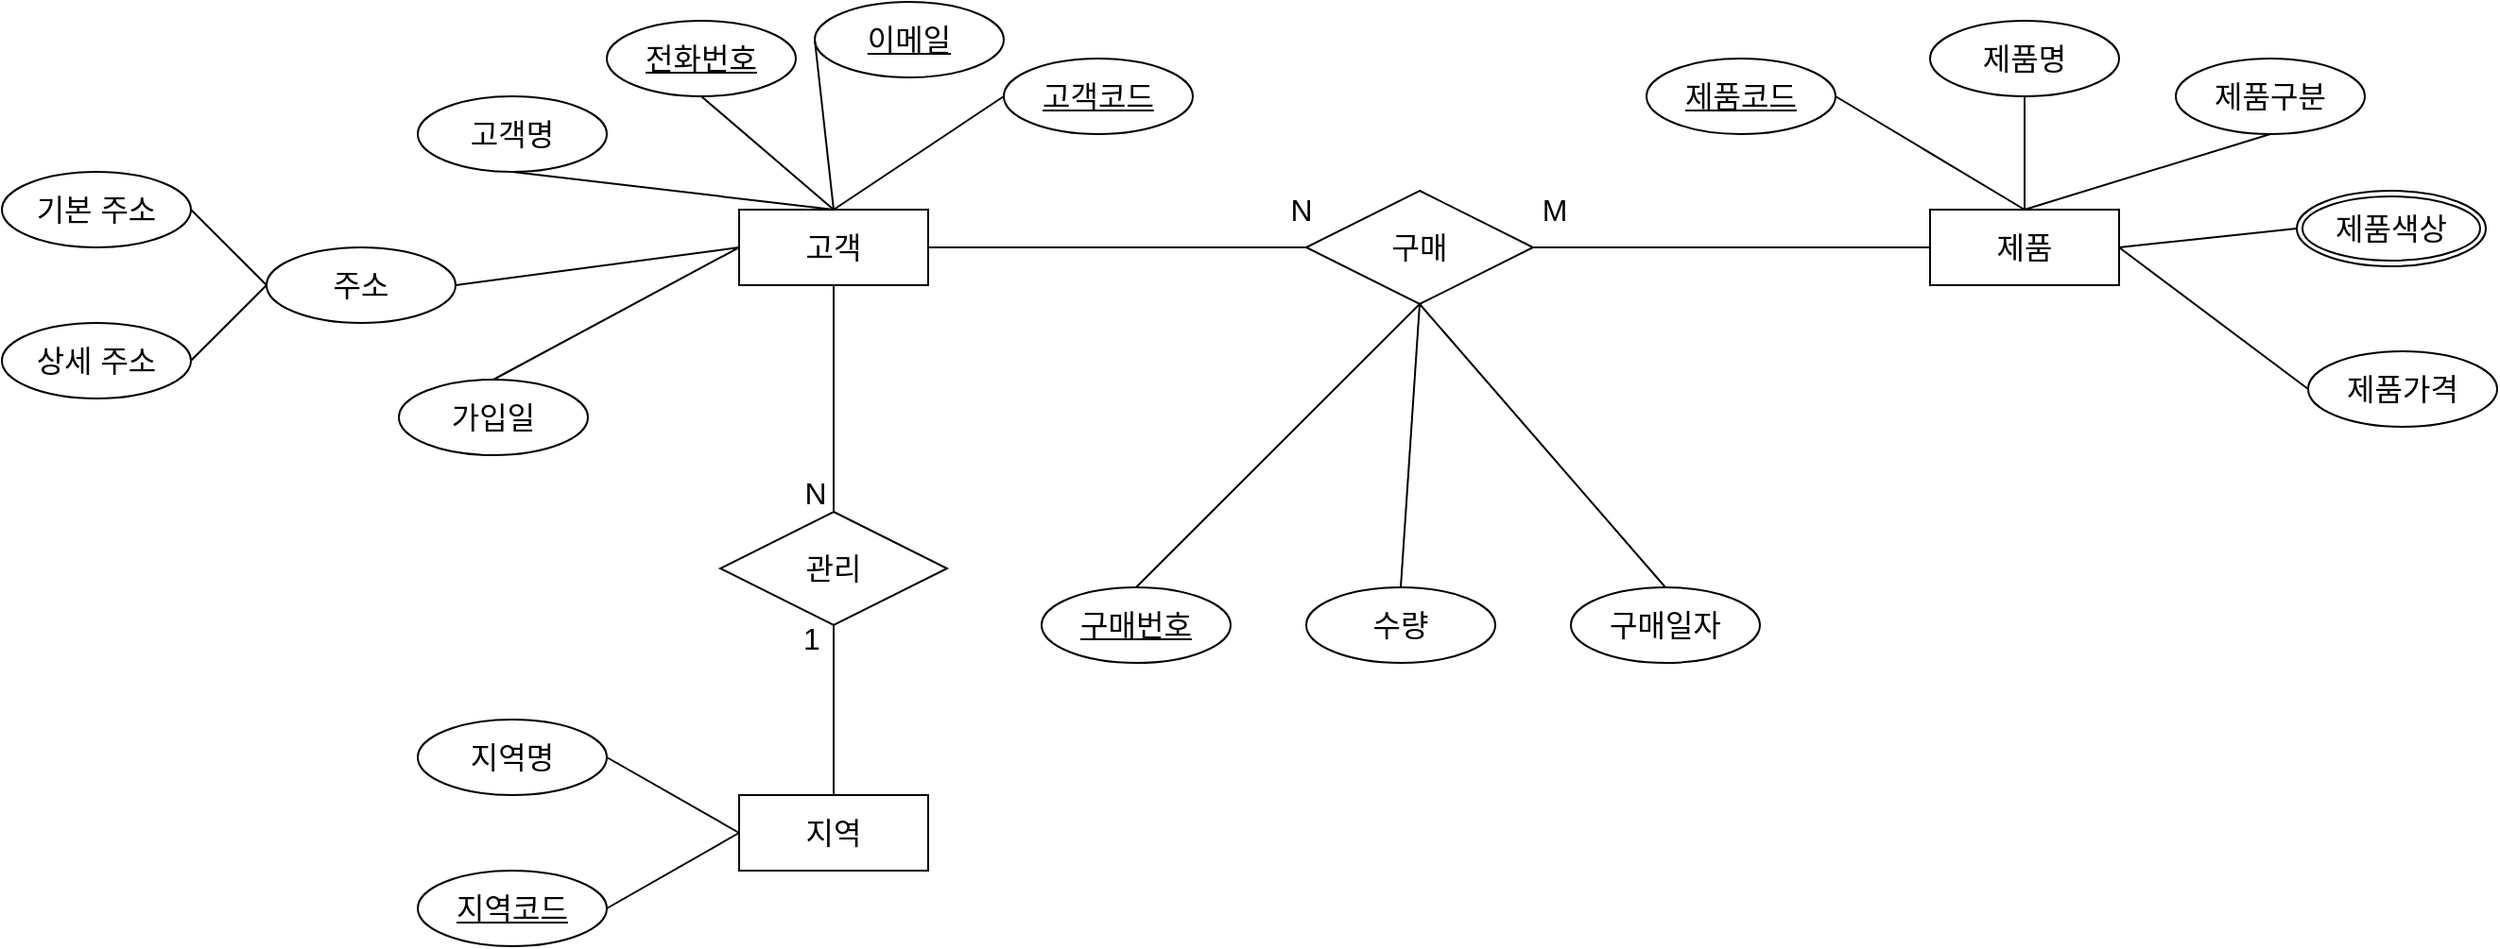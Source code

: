 <mxfile version="23.0.2" type="github" pages="2">
  <diagram name="페이지-1" id="O5PY1F7fl65tvwcmvBG5">
    <mxGraphModel dx="1409" dy="571" grid="1" gridSize="10" guides="1" tooltips="1" connect="1" arrows="1" fold="1" page="1" pageScale="1" pageWidth="827" pageHeight="1169" math="0" shadow="0">
      <root>
        <mxCell id="0" />
        <mxCell id="1" parent="0" />
        <mxCell id="8FDkT7Y1iTwKW1X2qY_I-3" value="고객" style="whiteSpace=wrap;html=1;align=center;fontSize=16;" vertex="1" parent="1">
          <mxGeometry x="-410" y="310" width="100" height="40" as="geometry" />
        </mxCell>
        <mxCell id="8FDkT7Y1iTwKW1X2qY_I-4" value="고객명" style="ellipse;whiteSpace=wrap;html=1;align=center;fontSize=16;" vertex="1" parent="1">
          <mxGeometry x="-580" y="250" width="100" height="40" as="geometry" />
        </mxCell>
        <mxCell id="8FDkT7Y1iTwKW1X2qY_I-5" value="" style="endArrow=none;html=1;rounded=0;fontSize=12;startSize=8;endSize=8;curved=1;entryX=0.5;entryY=0;entryDx=0;entryDy=0;exitX=0.5;exitY=1;exitDx=0;exitDy=0;" edge="1" parent="1" source="8FDkT7Y1iTwKW1X2qY_I-4" target="8FDkT7Y1iTwKW1X2qY_I-3">
          <mxGeometry relative="1" as="geometry">
            <mxPoint x="-560" y="330" as="sourcePoint" />
            <mxPoint x="-400" y="330" as="targetPoint" />
          </mxGeometry>
        </mxCell>
        <mxCell id="8FDkT7Y1iTwKW1X2qY_I-6" value="전화번호" style="ellipse;whiteSpace=wrap;html=1;align=center;fontStyle=4;fontSize=16;" vertex="1" parent="1">
          <mxGeometry x="-480" y="210" width="100" height="40" as="geometry" />
        </mxCell>
        <mxCell id="8FDkT7Y1iTwKW1X2qY_I-7" value="" style="endArrow=none;html=1;rounded=0;fontSize=12;startSize=8;endSize=8;curved=1;entryX=0.5;entryY=0;entryDx=0;entryDy=0;exitX=0.5;exitY=1;exitDx=0;exitDy=0;" edge="1" parent="1" source="8FDkT7Y1iTwKW1X2qY_I-6" target="8FDkT7Y1iTwKW1X2qY_I-3">
          <mxGeometry relative="1" as="geometry">
            <mxPoint x="-490" y="280" as="sourcePoint" />
            <mxPoint x="-400" y="320" as="targetPoint" />
          </mxGeometry>
        </mxCell>
        <mxCell id="8FDkT7Y1iTwKW1X2qY_I-8" value="이메일" style="ellipse;whiteSpace=wrap;html=1;align=center;fontStyle=4;fontSize=16;" vertex="1" parent="1">
          <mxGeometry x="-370" y="200" width="100" height="40" as="geometry" />
        </mxCell>
        <mxCell id="8FDkT7Y1iTwKW1X2qY_I-9" value="" style="endArrow=none;html=1;rounded=0;fontSize=12;startSize=8;endSize=8;curved=1;exitX=0;exitY=0.5;exitDx=0;exitDy=0;" edge="1" parent="1" source="8FDkT7Y1iTwKW1X2qY_I-8">
          <mxGeometry relative="1" as="geometry">
            <mxPoint x="-200" y="280" as="sourcePoint" />
            <mxPoint x="-360" y="310" as="targetPoint" />
          </mxGeometry>
        </mxCell>
        <mxCell id="8FDkT7Y1iTwKW1X2qY_I-10" value="고객코드" style="ellipse;whiteSpace=wrap;html=1;align=center;fontStyle=4;fontSize=16;" vertex="1" parent="1">
          <mxGeometry x="-270" y="230" width="100" height="40" as="geometry" />
        </mxCell>
        <mxCell id="8FDkT7Y1iTwKW1X2qY_I-11" value="" style="endArrow=none;html=1;rounded=0;fontSize=12;startSize=8;endSize=8;curved=1;exitX=0;exitY=0.5;exitDx=0;exitDy=0;entryX=0.5;entryY=0;entryDx=0;entryDy=0;" edge="1" parent="1" source="8FDkT7Y1iTwKW1X2qY_I-10" target="8FDkT7Y1iTwKW1X2qY_I-3">
          <mxGeometry relative="1" as="geometry">
            <mxPoint x="-360" y="230" as="sourcePoint" />
            <mxPoint x="-350" y="320" as="targetPoint" />
          </mxGeometry>
        </mxCell>
        <mxCell id="8FDkT7Y1iTwKW1X2qY_I-13" value="주소" style="ellipse;whiteSpace=wrap;html=1;align=center;fontSize=16;" vertex="1" parent="1">
          <mxGeometry x="-660" y="330" width="100" height="40" as="geometry" />
        </mxCell>
        <mxCell id="8FDkT7Y1iTwKW1X2qY_I-14" value="기본 주소" style="ellipse;whiteSpace=wrap;html=1;align=center;fontSize=16;" vertex="1" parent="1">
          <mxGeometry x="-800" y="290" width="100" height="40" as="geometry" />
        </mxCell>
        <mxCell id="8FDkT7Y1iTwKW1X2qY_I-15" value="상세 주소" style="ellipse;whiteSpace=wrap;html=1;align=center;fontSize=16;" vertex="1" parent="1">
          <mxGeometry x="-800" y="370" width="100" height="40" as="geometry" />
        </mxCell>
        <mxCell id="8FDkT7Y1iTwKW1X2qY_I-17" value="" style="endArrow=none;html=1;rounded=0;fontSize=12;startSize=8;endSize=8;curved=1;exitX=1;exitY=0.5;exitDx=0;exitDy=0;entryX=0;entryY=0.5;entryDx=0;entryDy=0;" edge="1" parent="1" source="8FDkT7Y1iTwKW1X2qY_I-13" target="8FDkT7Y1iTwKW1X2qY_I-3">
          <mxGeometry relative="1" as="geometry">
            <mxPoint x="-580" y="310" as="sourcePoint" />
            <mxPoint x="-410" y="330" as="targetPoint" />
          </mxGeometry>
        </mxCell>
        <mxCell id="8FDkT7Y1iTwKW1X2qY_I-18" value="" style="endArrow=none;html=1;rounded=0;fontSize=12;startSize=8;endSize=8;curved=1;entryX=0;entryY=0.5;entryDx=0;entryDy=0;exitX=1;exitY=0.5;exitDx=0;exitDy=0;" edge="1" parent="1" source="8FDkT7Y1iTwKW1X2qY_I-14" target="8FDkT7Y1iTwKW1X2qY_I-13">
          <mxGeometry relative="1" as="geometry">
            <mxPoint x="-740" y="300" as="sourcePoint" />
            <mxPoint x="-570" y="320" as="targetPoint" />
          </mxGeometry>
        </mxCell>
        <mxCell id="8FDkT7Y1iTwKW1X2qY_I-19" value="" style="endArrow=none;html=1;rounded=0;fontSize=12;startSize=8;endSize=8;curved=1;entryX=0;entryY=0.5;entryDx=0;entryDy=0;exitX=1;exitY=0.5;exitDx=0;exitDy=0;" edge="1" parent="1" source="8FDkT7Y1iTwKW1X2qY_I-15" target="8FDkT7Y1iTwKW1X2qY_I-13">
          <mxGeometry relative="1" as="geometry">
            <mxPoint x="-655" y="430" as="sourcePoint" />
            <mxPoint x="-485" y="450" as="targetPoint" />
          </mxGeometry>
        </mxCell>
        <mxCell id="8FDkT7Y1iTwKW1X2qY_I-21" value="가입일" style="ellipse;whiteSpace=wrap;html=1;align=center;fontSize=16;" vertex="1" parent="1">
          <mxGeometry x="-590" y="400" width="100" height="40" as="geometry" />
        </mxCell>
        <mxCell id="8FDkT7Y1iTwKW1X2qY_I-22" value="" style="endArrow=none;html=1;rounded=0;fontSize=12;startSize=8;endSize=8;curved=1;entryX=0;entryY=0.5;entryDx=0;entryDy=0;exitX=0.5;exitY=0;exitDx=0;exitDy=0;" edge="1" parent="1" source="8FDkT7Y1iTwKW1X2qY_I-21" target="8FDkT7Y1iTwKW1X2qY_I-3">
          <mxGeometry relative="1" as="geometry">
            <mxPoint x="-396" y="400" as="sourcePoint" />
            <mxPoint x="-356" y="360" as="targetPoint" />
          </mxGeometry>
        </mxCell>
        <mxCell id="8FDkT7Y1iTwKW1X2qY_I-24" value="" style="endArrow=none;html=1;rounded=0;fontSize=12;startSize=8;endSize=8;curved=1;entryX=0.5;entryY=1;entryDx=0;entryDy=0;exitX=0.5;exitY=0;exitDx=0;exitDy=0;" edge="1" parent="1" source="8FDkT7Y1iTwKW1X2qY_I-25" target="8FDkT7Y1iTwKW1X2qY_I-42">
          <mxGeometry relative="1" as="geometry">
            <mxPoint x="-490" y="480" as="sourcePoint" />
            <mxPoint x="-234" y="320" as="targetPoint" />
          </mxGeometry>
        </mxCell>
        <mxCell id="8FDkT7Y1iTwKW1X2qY_I-25" value="지역" style="whiteSpace=wrap;html=1;align=center;fontSize=16;" vertex="1" parent="1">
          <mxGeometry x="-410" y="620" width="100" height="40" as="geometry" />
        </mxCell>
        <mxCell id="8FDkT7Y1iTwKW1X2qY_I-26" value="지역명" style="ellipse;whiteSpace=wrap;html=1;align=center;fontSize=16;" vertex="1" parent="1">
          <mxGeometry x="-580" y="580" width="100" height="40" as="geometry" />
        </mxCell>
        <mxCell id="8FDkT7Y1iTwKW1X2qY_I-28" value="" style="endArrow=none;html=1;rounded=0;fontSize=12;startSize=8;endSize=8;curved=1;exitX=1;exitY=0.5;exitDx=0;exitDy=0;entryX=0;entryY=0.5;entryDx=0;entryDy=0;" edge="1" parent="1" source="8FDkT7Y1iTwKW1X2qY_I-26" target="8FDkT7Y1iTwKW1X2qY_I-25">
          <mxGeometry relative="1" as="geometry">
            <mxPoint x="-326" y="570" as="sourcePoint" />
            <mxPoint x="-176" y="550" as="targetPoint" />
          </mxGeometry>
        </mxCell>
        <mxCell id="8FDkT7Y1iTwKW1X2qY_I-29" value="" style="endArrow=none;html=1;rounded=0;fontSize=12;startSize=8;endSize=8;curved=1;exitX=1;exitY=0.5;exitDx=0;exitDy=0;entryX=0;entryY=0.5;entryDx=0;entryDy=0;" edge="1" parent="1" source="8FDkT7Y1iTwKW1X2qY_I-30" target="8FDkT7Y1iTwKW1X2qY_I-25">
          <mxGeometry relative="1" as="geometry">
            <mxPoint x="-330" y="670" as="sourcePoint" />
            <mxPoint x="-160" y="660" as="targetPoint" />
          </mxGeometry>
        </mxCell>
        <mxCell id="8FDkT7Y1iTwKW1X2qY_I-30" value="지역코드" style="ellipse;whiteSpace=wrap;html=1;align=center;fontStyle=4;fontSize=16;" vertex="1" parent="1">
          <mxGeometry x="-580" y="660" width="100" height="40" as="geometry" />
        </mxCell>
        <mxCell id="8FDkT7Y1iTwKW1X2qY_I-32" value="제품명" style="ellipse;whiteSpace=wrap;html=1;align=center;fontSize=16;" vertex="1" parent="1">
          <mxGeometry x="220" y="210" width="100" height="40" as="geometry" />
        </mxCell>
        <mxCell id="8FDkT7Y1iTwKW1X2qY_I-33" value="" style="endArrow=none;html=1;rounded=0;fontSize=12;startSize=8;endSize=8;curved=1;exitX=0.5;exitY=1;exitDx=0;exitDy=0;entryX=0.5;entryY=0;entryDx=0;entryDy=0;" edge="1" parent="1" source="8FDkT7Y1iTwKW1X2qY_I-32" target="8FDkT7Y1iTwKW1X2qY_I-31">
          <mxGeometry relative="1" as="geometry">
            <mxPoint x="230" y="295" as="sourcePoint" />
            <mxPoint x="260" y="355" as="targetPoint" />
          </mxGeometry>
        </mxCell>
        <mxCell id="8FDkT7Y1iTwKW1X2qY_I-35" value="제품코드" style="ellipse;whiteSpace=wrap;html=1;align=center;fontStyle=4;fontSize=16;" vertex="1" parent="1">
          <mxGeometry x="70" y="230" width="100" height="40" as="geometry" />
        </mxCell>
        <mxCell id="8FDkT7Y1iTwKW1X2qY_I-36" value="제품구분" style="ellipse;whiteSpace=wrap;html=1;align=center;fontSize=16;" vertex="1" parent="1">
          <mxGeometry x="350" y="230" width="100" height="40" as="geometry" />
        </mxCell>
        <mxCell id="8FDkT7Y1iTwKW1X2qY_I-38" value="제품색상" style="ellipse;shape=doubleEllipse;margin=3;whiteSpace=wrap;html=1;align=center;fontSize=16;" vertex="1" parent="1">
          <mxGeometry x="414" y="300" width="100" height="40" as="geometry" />
        </mxCell>
        <mxCell id="8FDkT7Y1iTwKW1X2qY_I-39" value="" style="endArrow=none;html=1;rounded=0;fontSize=12;startSize=8;endSize=8;curved=1;exitX=0;exitY=0.5;exitDx=0;exitDy=0;entryX=1;entryY=0.5;entryDx=0;entryDy=0;" edge="1" parent="1" source="8FDkT7Y1iTwKW1X2qY_I-38" target="8FDkT7Y1iTwKW1X2qY_I-31">
          <mxGeometry relative="1" as="geometry">
            <mxPoint x="390" y="315" as="sourcePoint" />
            <mxPoint x="340" y="385" as="targetPoint" />
          </mxGeometry>
        </mxCell>
        <mxCell id="8FDkT7Y1iTwKW1X2qY_I-40" value="제품가격" style="ellipse;whiteSpace=wrap;html=1;align=center;fontSize=16;" vertex="1" parent="1">
          <mxGeometry x="420" y="385" width="100" height="40" as="geometry" />
        </mxCell>
        <mxCell id="8FDkT7Y1iTwKW1X2qY_I-41" value="" style="endArrow=none;html=1;rounded=0;fontSize=12;startSize=8;endSize=8;curved=1;exitX=0;exitY=0.5;exitDx=0;exitDy=0;entryX=1;entryY=0.5;entryDx=0;entryDy=0;" edge="1" parent="1" source="8FDkT7Y1iTwKW1X2qY_I-40" target="8FDkT7Y1iTwKW1X2qY_I-31">
          <mxGeometry relative="1" as="geometry">
            <mxPoint x="350" y="405" as="sourcePoint" />
            <mxPoint x="270" y="455" as="targetPoint" />
          </mxGeometry>
        </mxCell>
        <mxCell id="8FDkT7Y1iTwKW1X2qY_I-42" value="관리" style="shape=rhombus;perimeter=rhombusPerimeter;whiteSpace=wrap;html=1;align=center;fontSize=16;" vertex="1" parent="1">
          <mxGeometry x="-420" y="470" width="120" height="60" as="geometry" />
        </mxCell>
        <mxCell id="8FDkT7Y1iTwKW1X2qY_I-43" value="" style="endArrow=none;html=1;rounded=0;fontSize=12;startSize=8;endSize=8;curved=1;entryX=0.5;entryY=1;entryDx=0;entryDy=0;exitX=0.5;exitY=0;exitDx=0;exitDy=0;" edge="1" parent="1" source="8FDkT7Y1iTwKW1X2qY_I-42" target="8FDkT7Y1iTwKW1X2qY_I-3">
          <mxGeometry relative="1" as="geometry">
            <mxPoint x="-370" y="410" as="sourcePoint" />
            <mxPoint x="-350" y="360" as="targetPoint" />
          </mxGeometry>
        </mxCell>
        <mxCell id="8FDkT7Y1iTwKW1X2qY_I-44" value="N" style="edgeLabel;html=1;align=center;verticalAlign=middle;resizable=0;points=[];fontSize=16;" vertex="1" connectable="0" parent="8FDkT7Y1iTwKW1X2qY_I-43">
          <mxGeometry x="0.05" y="2" relative="1" as="geometry">
            <mxPoint x="-8" y="53" as="offset" />
          </mxGeometry>
        </mxCell>
        <mxCell id="8FDkT7Y1iTwKW1X2qY_I-45" value="1" style="edgeLabel;html=1;align=center;verticalAlign=middle;resizable=0;points=[];fontSize=16;" vertex="1" connectable="0" parent="1">
          <mxGeometry x="-360" y="470" as="geometry">
            <mxPoint x="-12" y="67" as="offset" />
          </mxGeometry>
        </mxCell>
        <mxCell id="8FDkT7Y1iTwKW1X2qY_I-46" value="구매" style="shape=rhombus;perimeter=rhombusPerimeter;whiteSpace=wrap;html=1;align=center;fontSize=16;" vertex="1" parent="1">
          <mxGeometry x="-110" y="300" width="120" height="60" as="geometry" />
        </mxCell>
        <mxCell id="8FDkT7Y1iTwKW1X2qY_I-47" value="수량" style="ellipse;whiteSpace=wrap;html=1;align=center;fontSize=16;" vertex="1" parent="1">
          <mxGeometry x="-110" y="510" width="100" height="40" as="geometry" />
        </mxCell>
        <mxCell id="8FDkT7Y1iTwKW1X2qY_I-48" value="구매번호" style="ellipse;whiteSpace=wrap;html=1;align=center;fontStyle=4;fontSize=16;" vertex="1" parent="1">
          <mxGeometry x="-250" y="510" width="100" height="40" as="geometry" />
        </mxCell>
        <mxCell id="8FDkT7Y1iTwKW1X2qY_I-49" value="구매일자" style="ellipse;whiteSpace=wrap;html=1;align=center;fontSize=16;" vertex="1" parent="1">
          <mxGeometry x="30" y="510" width="100" height="40" as="geometry" />
        </mxCell>
        <mxCell id="8FDkT7Y1iTwKW1X2qY_I-50" value="" style="endArrow=none;html=1;rounded=0;fontSize=12;startSize=8;endSize=8;curved=1;entryX=0.5;entryY=1;entryDx=0;entryDy=0;" edge="1" parent="1" target="8FDkT7Y1iTwKW1X2qY_I-46">
          <mxGeometry relative="1" as="geometry">
            <mxPoint x="-200" y="510" as="sourcePoint" />
            <mxPoint x="-350" y="360" as="targetPoint" />
          </mxGeometry>
        </mxCell>
        <mxCell id="8FDkT7Y1iTwKW1X2qY_I-52" value="" style="endArrow=none;html=1;rounded=0;fontSize=12;startSize=8;endSize=8;curved=1;exitX=0.5;exitY=0;exitDx=0;exitDy=0;entryX=0.5;entryY=1;entryDx=0;entryDy=0;" edge="1" parent="1" source="8FDkT7Y1iTwKW1X2qY_I-47" target="8FDkT7Y1iTwKW1X2qY_I-46">
          <mxGeometry relative="1" as="geometry">
            <mxPoint x="-190" y="520" as="sourcePoint" />
            <mxPoint x="-60" y="430" as="targetPoint" />
          </mxGeometry>
        </mxCell>
        <mxCell id="8FDkT7Y1iTwKW1X2qY_I-53" value="" style="endArrow=none;html=1;rounded=0;fontSize=12;startSize=8;endSize=8;curved=1;entryX=0.5;entryY=1;entryDx=0;entryDy=0;exitX=0.5;exitY=0;exitDx=0;exitDy=0;" edge="1" parent="1" source="8FDkT7Y1iTwKW1X2qY_I-49" target="8FDkT7Y1iTwKW1X2qY_I-46">
          <mxGeometry relative="1" as="geometry">
            <mxPoint x="-180" y="530" as="sourcePoint" />
            <mxPoint x="-40" y="450" as="targetPoint" />
          </mxGeometry>
        </mxCell>
        <mxCell id="8FDkT7Y1iTwKW1X2qY_I-54" value="" style="endArrow=none;html=1;rounded=0;fontSize=12;startSize=8;endSize=8;curved=1;exitX=0;exitY=0.5;exitDx=0;exitDy=0;entryX=1;entryY=0.5;entryDx=0;entryDy=0;" edge="1" parent="1" source="8FDkT7Y1iTwKW1X2qY_I-46" target="8FDkT7Y1iTwKW1X2qY_I-3">
          <mxGeometry relative="1" as="geometry">
            <mxPoint x="-260" y="260" as="sourcePoint" />
            <mxPoint x="-350" y="320" as="targetPoint" />
          </mxGeometry>
        </mxCell>
        <mxCell id="8FDkT7Y1iTwKW1X2qY_I-55" value="" style="endArrow=none;html=1;rounded=0;fontSize=12;startSize=8;endSize=8;curved=1;exitX=0;exitY=0.5;exitDx=0;exitDy=0;entryX=1;entryY=0.5;entryDx=0;entryDy=0;" edge="1" parent="1" source="8FDkT7Y1iTwKW1X2qY_I-31" target="8FDkT7Y1iTwKW1X2qY_I-46">
          <mxGeometry relative="1" as="geometry">
            <mxPoint x="-110" y="410" as="sourcePoint" />
            <mxPoint x="-300" y="340" as="targetPoint" />
          </mxGeometry>
        </mxCell>
        <mxCell id="8FDkT7Y1iTwKW1X2qY_I-58" value="M" style="edgeLabel;html=1;align=center;verticalAlign=middle;resizable=0;points=[];fontSize=16;" vertex="1" connectable="0" parent="8FDkT7Y1iTwKW1X2qY_I-55">
          <mxGeometry x="0.044" y="-3" relative="1" as="geometry">
            <mxPoint x="-90" y="-17" as="offset" />
          </mxGeometry>
        </mxCell>
        <mxCell id="8FDkT7Y1iTwKW1X2qY_I-56" value="" style="endArrow=none;html=1;rounded=0;fontSize=12;startSize=8;endSize=8;curved=1;exitX=1;exitY=0.5;exitDx=0;exitDy=0;entryX=0.5;entryY=0;entryDx=0;entryDy=0;" edge="1" parent="1" source="8FDkT7Y1iTwKW1X2qY_I-35" target="8FDkT7Y1iTwKW1X2qY_I-31">
          <mxGeometry relative="1" as="geometry">
            <mxPoint x="170" y="315" as="sourcePoint" />
            <mxPoint x="260" y="355" as="targetPoint" />
          </mxGeometry>
        </mxCell>
        <mxCell id="8FDkT7Y1iTwKW1X2qY_I-57" value="" style="endArrow=none;html=1;rounded=0;fontSize=12;startSize=8;endSize=8;curved=1;exitX=0.5;exitY=1;exitDx=0;exitDy=0;entryX=0.5;entryY=0;entryDx=0;entryDy=0;" edge="1" parent="1" source="8FDkT7Y1iTwKW1X2qY_I-36" target="8FDkT7Y1iTwKW1X2qY_I-31">
          <mxGeometry relative="1" as="geometry">
            <mxPoint x="400" y="270" as="sourcePoint" />
            <mxPoint x="260" y="355" as="targetPoint" />
          </mxGeometry>
        </mxCell>
        <mxCell id="8FDkT7Y1iTwKW1X2qY_I-31" value="제품" style="whiteSpace=wrap;html=1;align=center;fontSize=16;" vertex="1" parent="1">
          <mxGeometry x="220" y="310" width="100" height="40" as="geometry" />
        </mxCell>
        <mxCell id="8FDkT7Y1iTwKW1X2qY_I-60" value="N" style="edgeLabel;html=1;align=center;verticalAlign=middle;resizable=0;points=[];fontSize=16;" vertex="1" connectable="0" parent="1">
          <mxGeometry x="40" y="320" as="geometry">
            <mxPoint x="-153" y="-10" as="offset" />
          </mxGeometry>
        </mxCell>
      </root>
    </mxGraphModel>
  </diagram>
  <diagram id="EGDj5qrAgsuRoi-t64rZ" name="페이지-2">
    <mxGraphModel dx="1938" dy="572" grid="1" gridSize="10" guides="1" tooltips="1" connect="1" arrows="1" fold="1" page="1" pageScale="1" pageWidth="827" pageHeight="1169" math="0" shadow="0">
      <root>
        <mxCell id="0" />
        <mxCell id="1" parent="0" />
        <mxCell id="mxbmB8OxffNCbeexnUen-1" value="고객" style="whiteSpace=wrap;html=1;align=center;fontSize=16;" vertex="1" parent="1">
          <mxGeometry x="280" y="200" width="100" height="40" as="geometry" />
        </mxCell>
        <mxCell id="mxbmB8OxffNCbeexnUen-2" value="고객코드" style="ellipse;whiteSpace=wrap;html=1;align=center;fontStyle=4;fontSize=16;" vertex="1" parent="1">
          <mxGeometry x="160" y="80" width="100" height="40" as="geometry" />
        </mxCell>
        <mxCell id="mxbmB8OxffNCbeexnUen-4" value="고객 이메일" style="ellipse;whiteSpace=wrap;html=1;align=center;fontStyle=4;fontSize=16;" vertex="1" parent="1">
          <mxGeometry x="280" y="80" width="100" height="40" as="geometry" />
        </mxCell>
        <mxCell id="mxbmB8OxffNCbeexnUen-6" value="고객명" style="ellipse;whiteSpace=wrap;html=1;align=center;fontSize=16;" vertex="1" parent="1">
          <mxGeometry x="400" y="80" width="100" height="40" as="geometry" />
        </mxCell>
        <mxCell id="mxbmB8OxffNCbeexnUen-8" value="" style="endArrow=none;html=1;rounded=0;fontSize=12;startSize=8;endSize=8;curved=1;entryX=0.5;entryY=0;entryDx=0;entryDy=0;exitX=0.5;exitY=1;exitDx=0;exitDy=0;" edge="1" parent="1" source="mxbmB8OxffNCbeexnUen-2" target="mxbmB8OxffNCbeexnUen-1">
          <mxGeometry relative="1" as="geometry">
            <mxPoint x="220" y="100" as="sourcePoint" />
            <mxPoint x="380" y="100" as="targetPoint" />
          </mxGeometry>
        </mxCell>
        <mxCell id="mxbmB8OxffNCbeexnUen-10" value="" style="endArrow=none;html=1;rounded=0;fontSize=12;startSize=8;endSize=8;curved=1;entryX=0.5;entryY=0;entryDx=0;entryDy=0;exitX=0.5;exitY=1;exitDx=0;exitDy=0;" edge="1" parent="1" source="mxbmB8OxffNCbeexnUen-4" target="mxbmB8OxffNCbeexnUen-1">
          <mxGeometry relative="1" as="geometry">
            <mxPoint x="220" y="130" as="sourcePoint" />
            <mxPoint x="340" y="210" as="targetPoint" />
          </mxGeometry>
        </mxCell>
        <mxCell id="mxbmB8OxffNCbeexnUen-11" value="" style="endArrow=none;html=1;rounded=0;fontSize=12;startSize=8;endSize=8;curved=1;entryX=0.5;entryY=0;entryDx=0;entryDy=0;exitX=0.5;exitY=1;exitDx=0;exitDy=0;" edge="1" parent="1" source="mxbmB8OxffNCbeexnUen-6" target="mxbmB8OxffNCbeexnUen-1">
          <mxGeometry relative="1" as="geometry">
            <mxPoint x="230" y="140" as="sourcePoint" />
            <mxPoint x="350" y="220" as="targetPoint" />
          </mxGeometry>
        </mxCell>
        <mxCell id="mxbmB8OxffNCbeexnUen-12" value="포인트" style="whiteSpace=wrap;html=1;align=center;fontSize=16;" vertex="1" parent="1">
          <mxGeometry x="390" y="870" width="100" height="40" as="geometry" />
        </mxCell>
        <mxCell id="mxbmB8OxffNCbeexnUen-13" value="공부시간" style="ellipse;whiteSpace=wrap;html=1;align=center;fontSize=16;" vertex="1" parent="1">
          <mxGeometry x="80" y="200" width="100" height="40" as="geometry" />
        </mxCell>
        <mxCell id="mxbmB8OxffNCbeexnUen-14" value="실시간 time" style="ellipse;whiteSpace=wrap;html=1;align=center;fontSize=16;" vertex="1" parent="1">
          <mxGeometry x="-60" y="160" width="100" height="40" as="geometry" />
        </mxCell>
        <mxCell id="mxbmB8OxffNCbeexnUen-15" value="&lt;font style=&quot;font-size: 13px;&quot;&gt;주 당 누적 시간&lt;/font&gt;" style="ellipse;whiteSpace=wrap;html=1;align=center;fontSize=16;" vertex="1" parent="1">
          <mxGeometry x="-60" y="230" width="100" height="50" as="geometry" />
        </mxCell>
        <mxCell id="mxbmB8OxffNCbeexnUen-16" value="" style="endArrow=none;html=1;rounded=0;fontSize=12;startSize=8;endSize=8;curved=1;entryX=0;entryY=0.5;entryDx=0;entryDy=0;exitX=1;exitY=0.5;exitDx=0;exitDy=0;" edge="1" parent="1" source="mxbmB8OxffNCbeexnUen-14" target="mxbmB8OxffNCbeexnUen-13">
          <mxGeometry relative="1" as="geometry">
            <mxPoint x="220" y="150" as="sourcePoint" />
            <mxPoint x="340" y="230" as="targetPoint" />
          </mxGeometry>
        </mxCell>
        <mxCell id="mxbmB8OxffNCbeexnUen-17" value="" style="endArrow=none;html=1;rounded=0;fontSize=12;startSize=8;endSize=8;curved=1;entryX=0;entryY=0.5;entryDx=0;entryDy=0;exitX=1;exitY=0.5;exitDx=0;exitDy=0;" edge="1" parent="1" source="mxbmB8OxffNCbeexnUen-15" target="mxbmB8OxffNCbeexnUen-13">
          <mxGeometry relative="1" as="geometry">
            <mxPoint x="50" y="190" as="sourcePoint" />
            <mxPoint x="100" y="250" as="targetPoint" />
          </mxGeometry>
        </mxCell>
        <mxCell id="mxbmB8OxffNCbeexnUen-19" value="" style="endArrow=none;html=1;rounded=0;fontSize=12;startSize=8;endSize=8;curved=1;entryX=0;entryY=0.5;entryDx=0;entryDy=0;exitX=1;exitY=0.5;exitDx=0;exitDy=0;" edge="1" parent="1" source="mxbmB8OxffNCbeexnUen-13" target="mxbmB8OxffNCbeexnUen-1">
          <mxGeometry relative="1" as="geometry">
            <mxPoint x="70" y="300" as="sourcePoint" />
            <mxPoint x="230" y="300" as="targetPoint" />
          </mxGeometry>
        </mxCell>
        <mxCell id="mxbmB8OxffNCbeexnUen-20" value="글" style="whiteSpace=wrap;html=1;align=center;fontSize=16;" vertex="1" parent="1">
          <mxGeometry x="-700" y="370" width="100" height="40" as="geometry" />
        </mxCell>
        <mxCell id="mxbmB8OxffNCbeexnUen-21" value="스터디" style="whiteSpace=wrap;html=1;align=center;fontSize=16;" vertex="1" parent="1">
          <mxGeometry x="280" y="540" width="100" height="40" as="geometry" />
        </mxCell>
        <mxCell id="mxbmB8OxffNCbeexnUen-22" value="등록" style="shape=rhombus;perimeter=rhombusPerimeter;whiteSpace=wrap;html=1;align=center;fontSize=16;" vertex="1" parent="1">
          <mxGeometry x="270" y="370" width="120" height="60" as="geometry" />
        </mxCell>
        <mxCell id="mxbmB8OxffNCbeexnUen-23" value="" style="endArrow=none;html=1;rounded=0;fontSize=12;startSize=8;endSize=8;curved=1;entryX=0.5;entryY=0;entryDx=0;entryDy=0;exitX=0.5;exitY=1;exitDx=0;exitDy=0;" edge="1" parent="1" source="mxbmB8OxffNCbeexnUen-1" target="mxbmB8OxffNCbeexnUen-22">
          <mxGeometry relative="1" as="geometry">
            <mxPoint x="190" y="230" as="sourcePoint" />
            <mxPoint x="290" y="230" as="targetPoint" />
          </mxGeometry>
        </mxCell>
        <mxCell id="mxbmB8OxffNCbeexnUen-25" value="N" style="edgeLabel;html=1;align=center;verticalAlign=middle;resizable=0;points=[];fontSize=16;" vertex="1" connectable="0" parent="mxbmB8OxffNCbeexnUen-23">
          <mxGeometry x="0.105" y="-2" relative="1" as="geometry">
            <mxPoint x="-8" y="48" as="offset" />
          </mxGeometry>
        </mxCell>
        <mxCell id="mxbmB8OxffNCbeexnUen-24" value="" style="endArrow=none;html=1;rounded=0;fontSize=12;startSize=8;endSize=8;curved=1;entryX=0.5;entryY=0;entryDx=0;entryDy=0;exitX=0.5;exitY=1;exitDx=0;exitDy=0;" edge="1" parent="1" source="mxbmB8OxffNCbeexnUen-22" target="mxbmB8OxffNCbeexnUen-21">
          <mxGeometry relative="1" as="geometry">
            <mxPoint x="200" y="240" as="sourcePoint" />
            <mxPoint x="300" y="240" as="targetPoint" />
          </mxGeometry>
        </mxCell>
        <mxCell id="mxbmB8OxffNCbeexnUen-26" value="M" style="edgeLabel;html=1;align=center;verticalAlign=middle;resizable=0;points=[];fontSize=16;" vertex="1" connectable="0" parent="mxbmB8OxffNCbeexnUen-24">
          <mxGeometry x="-0.012" relative="1" as="geometry">
            <mxPoint x="-10" y="-47" as="offset" />
          </mxGeometry>
        </mxCell>
        <mxCell id="mxbmB8OxffNCbeexnUen-29" value="인원수" style="ellipse;whiteSpace=wrap;html=1;align=center;fontSize=16;" vertex="1" parent="1">
          <mxGeometry x="100" y="540" width="100" height="40" as="geometry" />
        </mxCell>
        <mxCell id="mxbmB8OxffNCbeexnUen-30" value="현재 인원" style="ellipse;whiteSpace=wrap;html=1;align=center;fontSize=16;" vertex="1" parent="1">
          <mxGeometry x="-60" y="505" width="100" height="40" as="geometry" />
        </mxCell>
        <mxCell id="mxbmB8OxffNCbeexnUen-32" value="최대인원" style="ellipse;whiteSpace=wrap;html=1;align=center;fontSize=16;" vertex="1" parent="1">
          <mxGeometry x="-60" y="580" width="100" height="40" as="geometry" />
        </mxCell>
        <mxCell id="mxbmB8OxffNCbeexnUen-33" value="" style="endArrow=none;html=1;rounded=0;fontSize=12;startSize=8;endSize=8;curved=1;entryX=1;entryY=0.5;entryDx=0;entryDy=0;exitX=0;exitY=0.5;exitDx=0;exitDy=0;" edge="1" parent="1" source="mxbmB8OxffNCbeexnUen-29" target="mxbmB8OxffNCbeexnUen-30">
          <mxGeometry relative="1" as="geometry">
            <mxPoint x="340" y="440" as="sourcePoint" />
            <mxPoint x="340" y="555" as="targetPoint" />
          </mxGeometry>
        </mxCell>
        <mxCell id="mxbmB8OxffNCbeexnUen-35" value="" style="endArrow=none;html=1;rounded=0;fontSize=12;startSize=8;endSize=8;curved=1;entryX=0;entryY=0.5;entryDx=0;entryDy=0;exitX=1;exitY=0.5;exitDx=0;exitDy=0;" edge="1" parent="1" source="mxbmB8OxffNCbeexnUen-32" target="mxbmB8OxffNCbeexnUen-29">
          <mxGeometry relative="1" as="geometry">
            <mxPoint x="350" y="450" as="sourcePoint" />
            <mxPoint x="350" y="565" as="targetPoint" />
          </mxGeometry>
        </mxCell>
        <mxCell id="mxbmB8OxffNCbeexnUen-37" value="" style="endArrow=none;html=1;rounded=0;fontSize=12;startSize=8;endSize=8;curved=1;entryX=0;entryY=0.5;entryDx=0;entryDy=0;exitX=1;exitY=0.5;exitDx=0;exitDy=0;" edge="1" parent="1" source="mxbmB8OxffNCbeexnUen-29" target="mxbmB8OxffNCbeexnUen-21">
          <mxGeometry relative="1" as="geometry">
            <mxPoint x="50" y="610" as="sourcePoint" />
            <mxPoint x="110" y="570" as="targetPoint" />
          </mxGeometry>
        </mxCell>
        <mxCell id="mxbmB8OxffNCbeexnUen-38" value="참여 상태" style="ellipse;whiteSpace=wrap;html=1;align=center;fontSize=16;" vertex="1" parent="1">
          <mxGeometry x="55" y="310" width="100" height="40" as="geometry" />
        </mxCell>
        <mxCell id="mxbmB8OxffNCbeexnUen-39" value="" style="endArrow=none;html=1;rounded=0;fontSize=12;startSize=8;endSize=8;curved=1;entryX=0;entryY=0.5;entryDx=0;entryDy=0;exitX=1;exitY=0.5;exitDx=0;exitDy=0;" edge="1" parent="1" source="mxbmB8OxffNCbeexnUen-38" target="mxbmB8OxffNCbeexnUen-22">
          <mxGeometry relative="1" as="geometry">
            <mxPoint x="190" y="230" as="sourcePoint" />
            <mxPoint x="290" y="230" as="targetPoint" />
          </mxGeometry>
        </mxCell>
        <mxCell id="mxbmB8OxffNCbeexnUen-40" value="방장/일반회원(OR 유령회원)" style="text;html=1;align=center;verticalAlign=middle;resizable=0;points=[];autosize=1;strokeColor=none;fillColor=none;fontSize=16;" vertex="1" parent="1">
          <mxGeometry x="-20" y="350" width="230" height="30" as="geometry" />
        </mxCell>
        <mxCell id="mxbmB8OxffNCbeexnUen-41" value="기한" style="ellipse;whiteSpace=wrap;html=1;align=center;fontSize=16;" vertex="1" parent="1">
          <mxGeometry x="280" y="620" width="100" height="40" as="geometry" />
        </mxCell>
        <mxCell id="mxbmB8OxffNCbeexnUen-42" value="진행기한" style="ellipse;whiteSpace=wrap;html=1;align=center;fontSize=16;" vertex="1" parent="1">
          <mxGeometry x="180" y="720" width="100" height="40" as="geometry" />
        </mxCell>
        <mxCell id="mxbmB8OxffNCbeexnUen-43" value="설정기한" style="ellipse;whiteSpace=wrap;html=1;align=center;fontSize=16;" vertex="1" parent="1">
          <mxGeometry x="380" y="720" width="100" height="40" as="geometry" />
        </mxCell>
        <mxCell id="mxbmB8OxffNCbeexnUen-44" value="" style="endArrow=none;html=1;rounded=0;fontSize=12;startSize=8;endSize=8;curved=1;entryX=0.5;entryY=1;entryDx=0;entryDy=0;exitX=0.5;exitY=0;exitDx=0;exitDy=0;" edge="1" parent="1" source="mxbmB8OxffNCbeexnUen-42" target="mxbmB8OxffNCbeexnUen-41">
          <mxGeometry relative="1" as="geometry">
            <mxPoint x="50" y="610" as="sourcePoint" />
            <mxPoint x="110" y="570" as="targetPoint" />
          </mxGeometry>
        </mxCell>
        <mxCell id="mxbmB8OxffNCbeexnUen-45" value="" style="endArrow=none;html=1;rounded=0;fontSize=12;startSize=8;endSize=8;curved=1;entryX=0.5;entryY=1;entryDx=0;entryDy=0;exitX=0.5;exitY=0;exitDx=0;exitDy=0;" edge="1" parent="1" source="mxbmB8OxffNCbeexnUen-43" target="mxbmB8OxffNCbeexnUen-41">
          <mxGeometry relative="1" as="geometry">
            <mxPoint x="60" y="620" as="sourcePoint" />
            <mxPoint x="120" y="580" as="targetPoint" />
          </mxGeometry>
        </mxCell>
        <mxCell id="mxbmB8OxffNCbeexnUen-46" value="" style="endArrow=none;html=1;rounded=0;fontSize=12;startSize=8;endSize=8;curved=1;entryX=0.5;entryY=1;entryDx=0;entryDy=0;exitX=0.5;exitY=0;exitDx=0;exitDy=0;" edge="1" parent="1" source="mxbmB8OxffNCbeexnUen-41" target="mxbmB8OxffNCbeexnUen-21">
          <mxGeometry relative="1" as="geometry">
            <mxPoint x="70" y="630" as="sourcePoint" />
            <mxPoint x="130" y="590" as="targetPoint" />
          </mxGeometry>
        </mxCell>
        <mxCell id="mxbmB8OxffNCbeexnUen-47" value="방법" style="ellipse;whiteSpace=wrap;html=1;align=center;fontSize=16;" vertex="1" parent="1">
          <mxGeometry x="65" y="440" width="100" height="40" as="geometry" />
        </mxCell>
        <mxCell id="mxbmB8OxffNCbeexnUen-48" value="자동/수동" style="text;html=1;align=center;verticalAlign=middle;resizable=0;points=[];autosize=1;strokeColor=none;fillColor=none;fontSize=16;" vertex="1" parent="1">
          <mxGeometry x="60" y="410" width="90" height="30" as="geometry" />
        </mxCell>
        <mxCell id="mxbmB8OxffNCbeexnUen-49" value="" style="endArrow=none;html=1;rounded=0;fontSize=12;startSize=8;endSize=8;curved=1;entryX=0;entryY=0.5;entryDx=0;entryDy=0;exitX=1;exitY=0.5;exitDx=0;exitDy=0;" edge="1" parent="1" source="mxbmB8OxffNCbeexnUen-47" target="mxbmB8OxffNCbeexnUen-22">
          <mxGeometry relative="1" as="geometry">
            <mxPoint x="180" y="340" as="sourcePoint" />
            <mxPoint x="280" y="410" as="targetPoint" />
          </mxGeometry>
        </mxCell>
      </root>
    </mxGraphModel>
  </diagram>
</mxfile>
